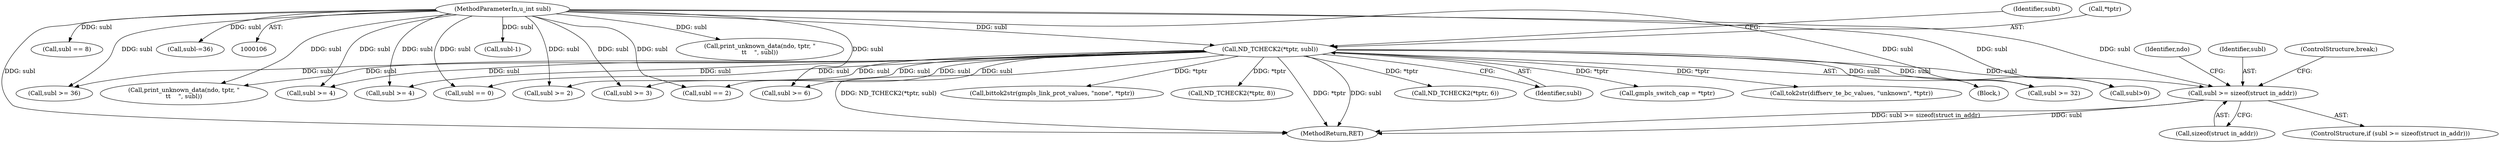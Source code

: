 digraph "0_tcpdump_5d0d76e88ee2d3236d7e032589d6f1d4ec5f7b1e@API" {
"1000171" [label="(Call,subl >= sizeof(struct in_addr))"];
"1000132" [label="(Call,ND_TCHECK2(*tptr, subl))"];
"1000110" [label="(MethodParameterIn,u_int subl)"];
"1000110" [label="(MethodParameterIn,u_int subl)"];
"1000412" [label="(Call,gmpls_switch_cap = *tptr)"];
"1000137" [label="(Identifier,subt)"];
"1000170" [label="(ControlStructure,if (subl >= sizeof(struct in_addr)))"];
"1000177" [label="(Identifier,ndo)"];
"1000373" [label="(Call,subl >= 6)"];
"1000212" [label="(Call,subl >= 32)"];
"1000267" [label="(Call,tok2str(diffserv_te_bc_values, \"unknown\", *tptr))"];
"1000408" [label="(Call,subl >= 36)"];
"1000112" [label="(Block,)"];
"1000283" [label="(Call,subl-1)"];
"1000601" [label="(MethodReturn,RET)"];
"1000255" [label="(Call,subl == 0)"];
"1000351" [label="(Call,subl >= 2)"];
"1000331" [label="(Call,subl == 2)"];
"1000172" [label="(Identifier,subl)"];
"1000361" [label="(Call,bittok2str(gmpls_link_prot_values, \"none\", *tptr))"];
"1000530" [label="(Call,ND_TCHECK2(*tptr, 8))"];
"1000577" [label="(Call,print_unknown_data(ndo, tptr, \"\n\t\t    \", subl))"];
"1000187" [label="(Call,subl >= 4)"];
"1000133" [label="(Call,*tptr)"];
"1000588" [label="(Call,print_unknown_data(ndo, tptr, \"\n\t\t    \", subl))"];
"1000493" [label="(Call,ND_TCHECK2(*tptr, 6))"];
"1000132" [label="(Call,ND_TCHECK2(*tptr, subl))"];
"1000318" [label="(Call,subl >= 3)"];
"1000155" [label="(Call,subl == 8)"];
"1000143" [label="(Call,subl >= 4)"];
"1000183" [label="(ControlStructure,break;)"];
"1000135" [label="(Identifier,subl)"];
"1000571" [label="(Call,subl>0)"];
"1000173" [label="(Call,sizeof(struct in_addr))"];
"1000483" [label="(Call,subl-=36)"];
"1000171" [label="(Call,subl >= sizeof(struct in_addr))"];
"1000171" -> "1000170"  [label="AST: "];
"1000171" -> "1000173"  [label="CFG: "];
"1000172" -> "1000171"  [label="AST: "];
"1000173" -> "1000171"  [label="AST: "];
"1000177" -> "1000171"  [label="CFG: "];
"1000183" -> "1000171"  [label="CFG: "];
"1000171" -> "1000601"  [label="DDG: subl"];
"1000171" -> "1000601"  [label="DDG: subl >= sizeof(struct in_addr)"];
"1000132" -> "1000171"  [label="DDG: subl"];
"1000110" -> "1000171"  [label="DDG: subl"];
"1000132" -> "1000112"  [label="AST: "];
"1000132" -> "1000135"  [label="CFG: "];
"1000133" -> "1000132"  [label="AST: "];
"1000135" -> "1000132"  [label="AST: "];
"1000137" -> "1000132"  [label="CFG: "];
"1000132" -> "1000601"  [label="DDG: ND_TCHECK2(*tptr, subl)"];
"1000132" -> "1000601"  [label="DDG: *tptr"];
"1000132" -> "1000601"  [label="DDG: subl"];
"1000110" -> "1000132"  [label="DDG: subl"];
"1000132" -> "1000143"  [label="DDG: subl"];
"1000132" -> "1000187"  [label="DDG: subl"];
"1000132" -> "1000212"  [label="DDG: subl"];
"1000132" -> "1000255"  [label="DDG: subl"];
"1000132" -> "1000267"  [label="DDG: *tptr"];
"1000132" -> "1000318"  [label="DDG: subl"];
"1000132" -> "1000331"  [label="DDG: subl"];
"1000132" -> "1000351"  [label="DDG: subl"];
"1000132" -> "1000361"  [label="DDG: *tptr"];
"1000132" -> "1000373"  [label="DDG: subl"];
"1000132" -> "1000408"  [label="DDG: subl"];
"1000132" -> "1000412"  [label="DDG: *tptr"];
"1000132" -> "1000493"  [label="DDG: *tptr"];
"1000132" -> "1000530"  [label="DDG: *tptr"];
"1000132" -> "1000571"  [label="DDG: subl"];
"1000132" -> "1000588"  [label="DDG: subl"];
"1000110" -> "1000106"  [label="AST: "];
"1000110" -> "1000601"  [label="DDG: subl"];
"1000110" -> "1000143"  [label="DDG: subl"];
"1000110" -> "1000155"  [label="DDG: subl"];
"1000110" -> "1000187"  [label="DDG: subl"];
"1000110" -> "1000212"  [label="DDG: subl"];
"1000110" -> "1000255"  [label="DDG: subl"];
"1000110" -> "1000283"  [label="DDG: subl"];
"1000110" -> "1000318"  [label="DDG: subl"];
"1000110" -> "1000331"  [label="DDG: subl"];
"1000110" -> "1000351"  [label="DDG: subl"];
"1000110" -> "1000373"  [label="DDG: subl"];
"1000110" -> "1000408"  [label="DDG: subl"];
"1000110" -> "1000483"  [label="DDG: subl"];
"1000110" -> "1000571"  [label="DDG: subl"];
"1000110" -> "1000577"  [label="DDG: subl"];
"1000110" -> "1000588"  [label="DDG: subl"];
}
